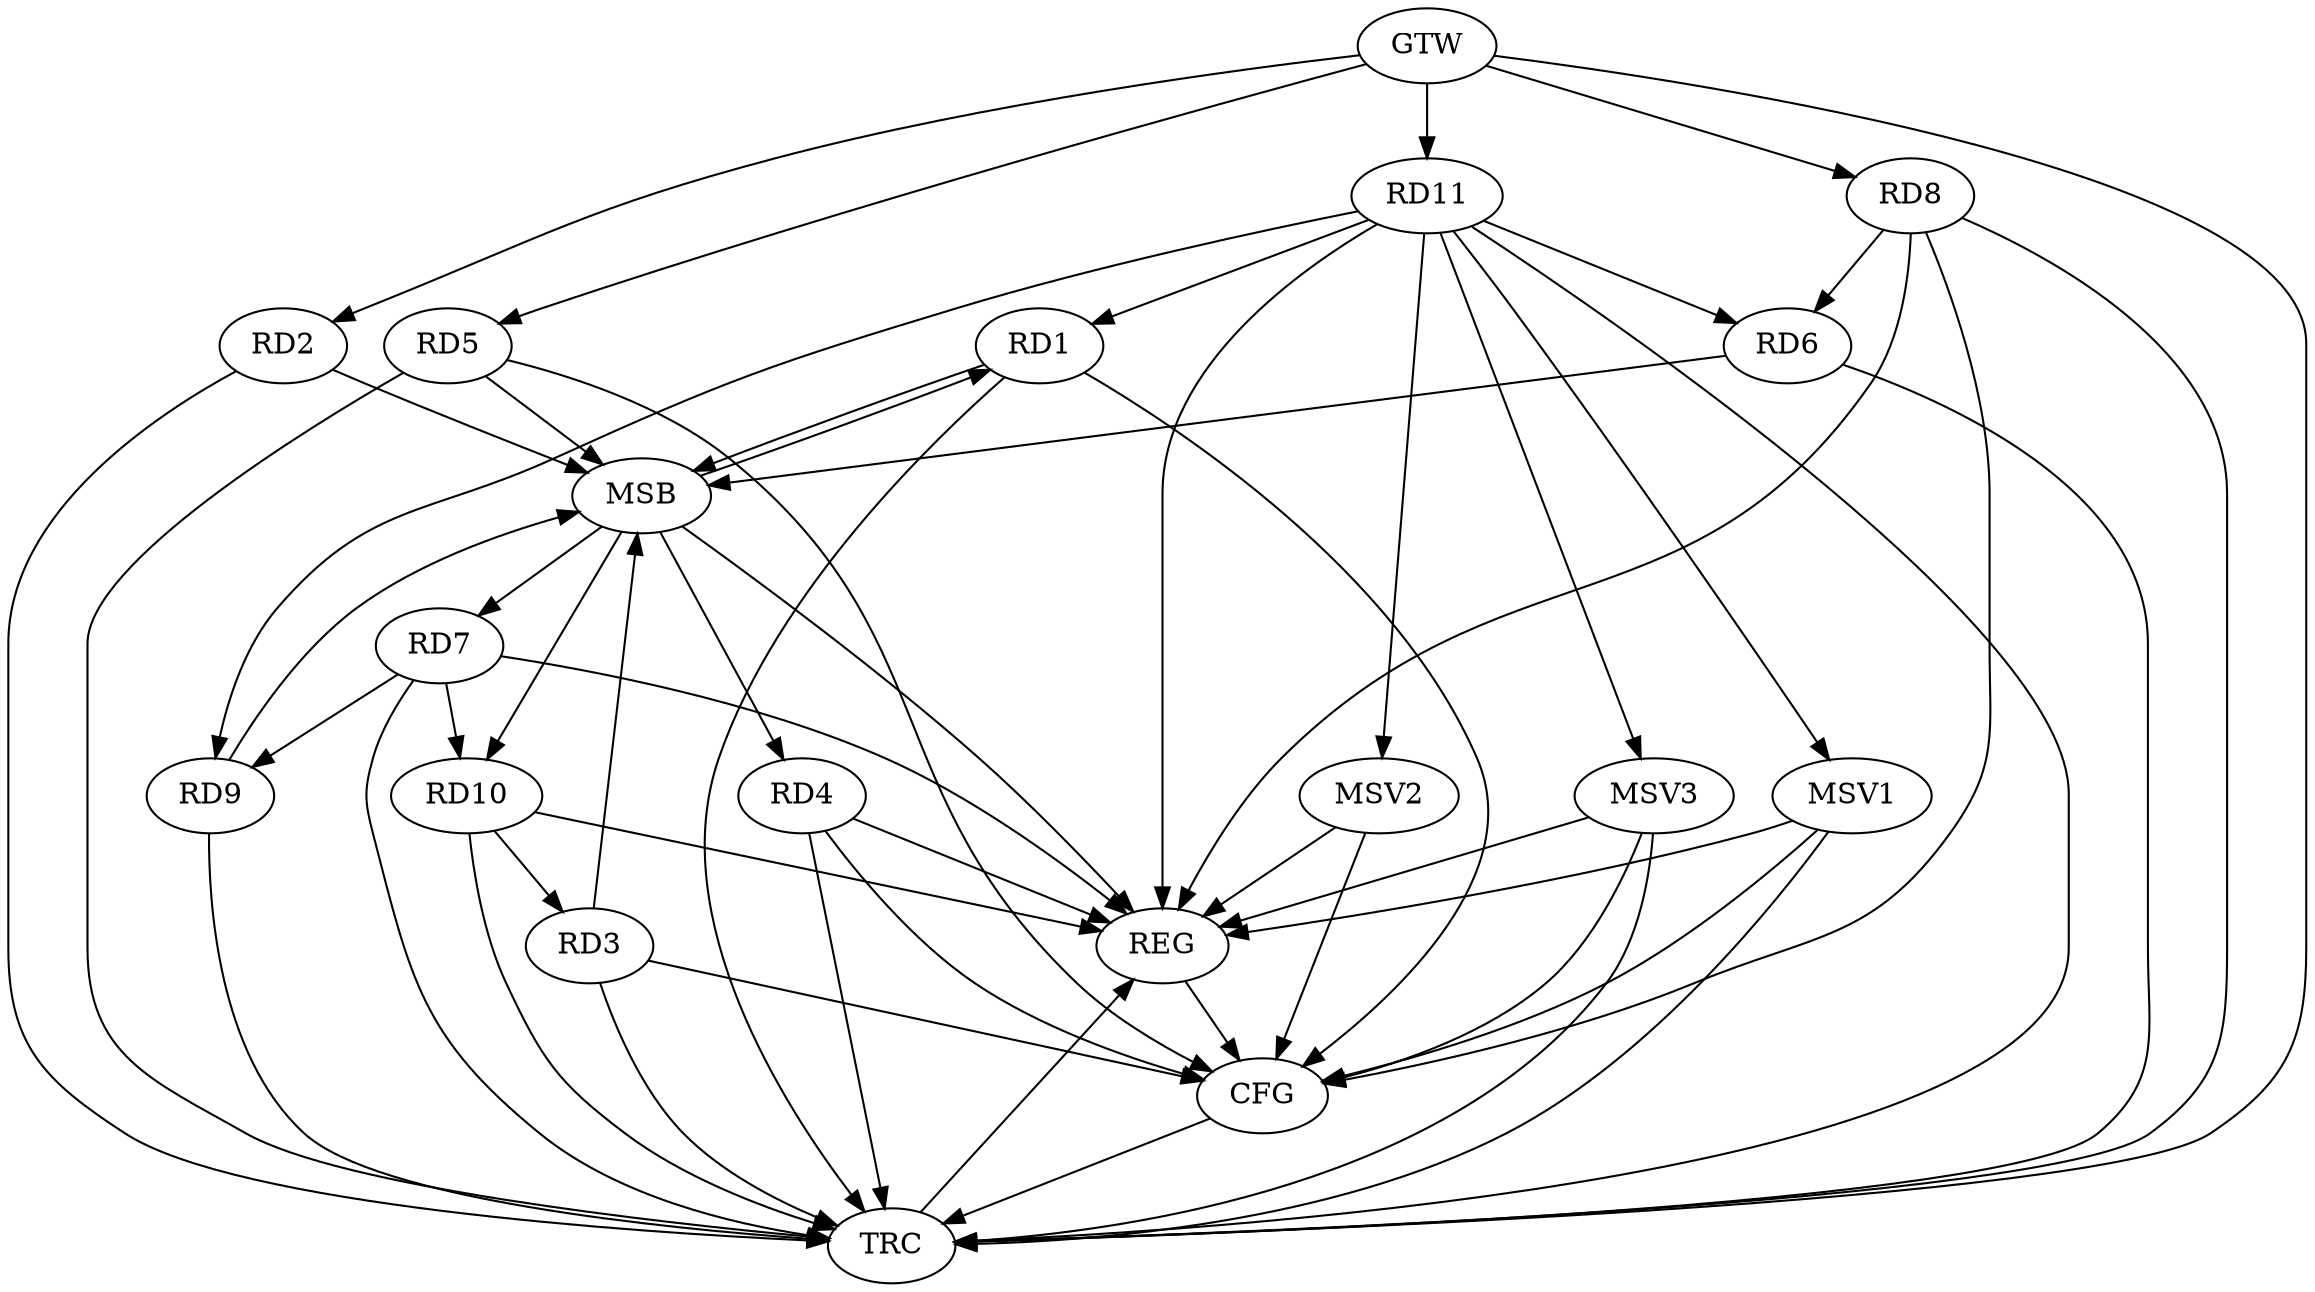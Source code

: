 strict digraph G {
  RD1 [ label="RD1" ];
  RD2 [ label="RD2" ];
  RD3 [ label="RD3" ];
  RD4 [ label="RD4" ];
  RD5 [ label="RD5" ];
  RD6 [ label="RD6" ];
  RD7 [ label="RD7" ];
  RD8 [ label="RD8" ];
  RD9 [ label="RD9" ];
  RD10 [ label="RD10" ];
  RD11 [ label="RD11" ];
  GTW [ label="GTW" ];
  REG [ label="REG" ];
  MSB [ label="MSB" ];
  CFG [ label="CFG" ];
  TRC [ label="TRC" ];
  MSV1 [ label="MSV1" ];
  MSV2 [ label="MSV2" ];
  MSV3 [ label="MSV3" ];
  RD11 -> RD1;
  RD10 -> RD3;
  RD8 -> RD6;
  RD11 -> RD6;
  RD7 -> RD9;
  RD7 -> RD10;
  RD11 -> RD9;
  GTW -> RD2;
  GTW -> RD5;
  GTW -> RD8;
  GTW -> RD11;
  RD4 -> REG;
  RD7 -> REG;
  RD8 -> REG;
  RD10 -> REG;
  RD11 -> REG;
  RD1 -> MSB;
  MSB -> RD4;
  MSB -> REG;
  RD2 -> MSB;
  RD3 -> MSB;
  RD5 -> MSB;
  MSB -> RD1;
  RD6 -> MSB;
  MSB -> RD7;
  RD9 -> MSB;
  MSB -> RD10;
  RD8 -> CFG;
  RD1 -> CFG;
  RD4 -> CFG;
  RD3 -> CFG;
  RD5 -> CFG;
  REG -> CFG;
  RD1 -> TRC;
  RD2 -> TRC;
  RD3 -> TRC;
  RD4 -> TRC;
  RD5 -> TRC;
  RD6 -> TRC;
  RD7 -> TRC;
  RD8 -> TRC;
  RD9 -> TRC;
  RD10 -> TRC;
  RD11 -> TRC;
  GTW -> TRC;
  CFG -> TRC;
  TRC -> REG;
  RD11 -> MSV1;
  MSV1 -> REG;
  MSV1 -> TRC;
  MSV1 -> CFG;
  RD11 -> MSV2;
  MSV2 -> REG;
  MSV2 -> CFG;
  RD11 -> MSV3;
  MSV3 -> REG;
  MSV3 -> TRC;
  MSV3 -> CFG;
}
